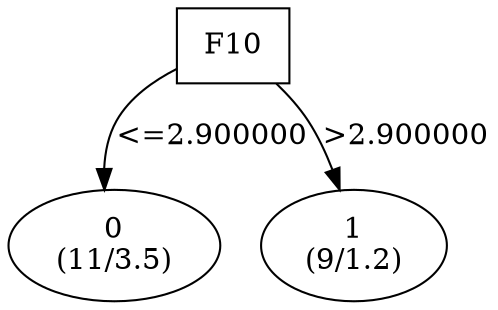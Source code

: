digraph YaDT {
n0 [ shape=box, label="F10\n"]
n0 -> n1 [label="<=2.900000"]
n1 [ shape=ellipse, label="0\n(11/3.5)"]
n0 -> n2 [label=">2.900000"]
n2 [ shape=ellipse, label="1\n(9/1.2)"]
}
